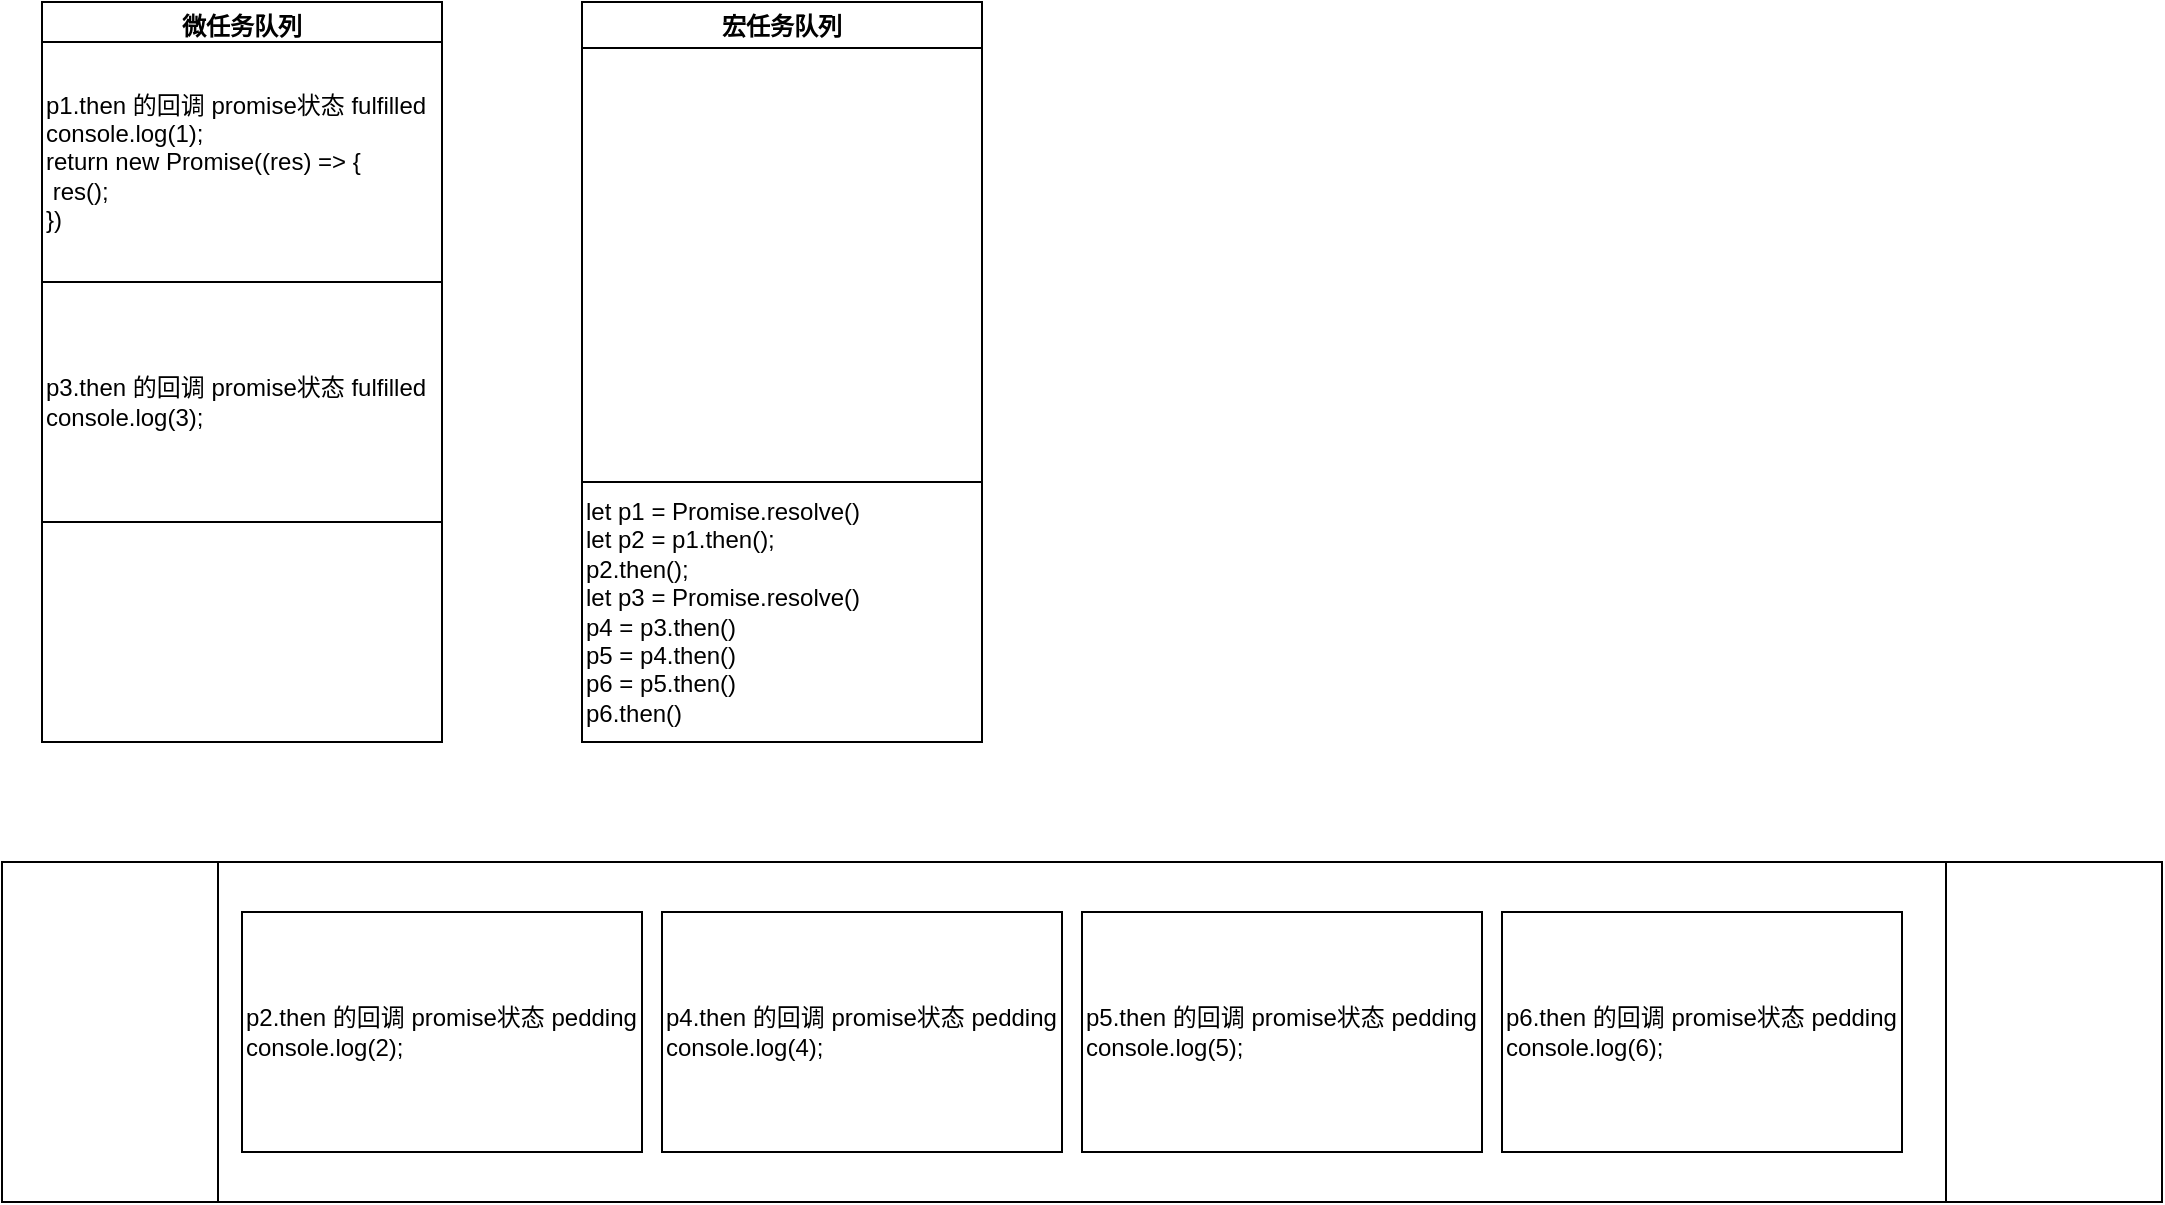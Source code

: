 <mxfile version="15.2.5" type="github">
  <diagram id="KhsaMZlGXoqbmdczmaeu" name="Page-1">
    <mxGraphModel dx="1422" dy="762" grid="1" gridSize="10" guides="1" tooltips="1" connect="1" arrows="1" fold="1" page="1" pageScale="1" pageWidth="827" pageHeight="1169" math="0" shadow="0">
      <root>
        <mxCell id="0" />
        <mxCell id="1" parent="0" />
        <mxCell id="l1tneyfTLIC7VnXmdMOF-2" value="微任务队列" style="swimlane;" vertex="1" parent="1">
          <mxGeometry x="70" y="100" width="200" height="370" as="geometry" />
        </mxCell>
        <mxCell id="l1tneyfTLIC7VnXmdMOF-5" value="p1.then 的回调 promise状态 fulfilled&lt;br&gt;console.log(1);&lt;br&gt;return new Promise((res) =&amp;gt; {&lt;br&gt;&lt;span style=&quot;white-space: pre&quot;&gt;	&lt;/span&gt;res();&lt;br&gt;})" style="rounded=0;whiteSpace=wrap;html=1;align=left;" vertex="1" parent="l1tneyfTLIC7VnXmdMOF-2">
          <mxGeometry y="20" width="200" height="120" as="geometry" />
        </mxCell>
        <mxCell id="l1tneyfTLIC7VnXmdMOF-9" value="p3.then 的回调 promise状态 fulfilled&lt;br&gt;console.log(3);" style="rounded=0;whiteSpace=wrap;html=1;align=left;" vertex="1" parent="l1tneyfTLIC7VnXmdMOF-2">
          <mxGeometry y="140" width="200" height="120" as="geometry" />
        </mxCell>
        <mxCell id="l1tneyfTLIC7VnXmdMOF-3" value="宏任务队列" style="swimlane;" vertex="1" parent="1">
          <mxGeometry x="340" y="100" width="200" height="370" as="geometry" />
        </mxCell>
        <mxCell id="l1tneyfTLIC7VnXmdMOF-4" value="let p1 = Promise.resolve()&lt;br&gt;let p2 = p1.then();&lt;br&gt;p2.then();&lt;br&gt;let p3 = Promise.resolve()&lt;br&gt;p4 = p3.then()&lt;br&gt;p5 = p4.then()&lt;br&gt;p6 = p5.then()&lt;br&gt;p6.then()" style="rounded=0;whiteSpace=wrap;html=1;align=left;" vertex="1" parent="l1tneyfTLIC7VnXmdMOF-3">
          <mxGeometry y="240" width="200" height="130" as="geometry" />
        </mxCell>
        <mxCell id="l1tneyfTLIC7VnXmdMOF-6" value="" style="shape=process;whiteSpace=wrap;html=1;backgroundOutline=1;align=left;" vertex="1" parent="1">
          <mxGeometry x="50" y="530" width="1080" height="170" as="geometry" />
        </mxCell>
        <mxCell id="l1tneyfTLIC7VnXmdMOF-7" value="p2.then 的回调 promise状态 pedding&lt;br&gt;console.log(2);" style="rounded=0;whiteSpace=wrap;html=1;align=left;" vertex="1" parent="1">
          <mxGeometry x="170" y="555" width="200" height="120" as="geometry" />
        </mxCell>
        <mxCell id="l1tneyfTLIC7VnXmdMOF-10" value="p4.then 的回调 promise状态 pedding&lt;br&gt;console.log(4);" style="rounded=0;whiteSpace=wrap;html=1;align=left;" vertex="1" parent="1">
          <mxGeometry x="380" y="555" width="200" height="120" as="geometry" />
        </mxCell>
        <mxCell id="l1tneyfTLIC7VnXmdMOF-11" value="p5.then 的回调 promise状态 pedding&lt;br&gt;console.log(5);" style="rounded=0;whiteSpace=wrap;html=1;align=left;" vertex="1" parent="1">
          <mxGeometry x="590" y="555" width="200" height="120" as="geometry" />
        </mxCell>
        <mxCell id="l1tneyfTLIC7VnXmdMOF-12" value="p6.then 的回调 promise状态 pedding&lt;br&gt;console.log(6);" style="rounded=0;whiteSpace=wrap;html=1;align=left;" vertex="1" parent="1">
          <mxGeometry x="800" y="555" width="200" height="120" as="geometry" />
        </mxCell>
      </root>
    </mxGraphModel>
  </diagram>
</mxfile>
